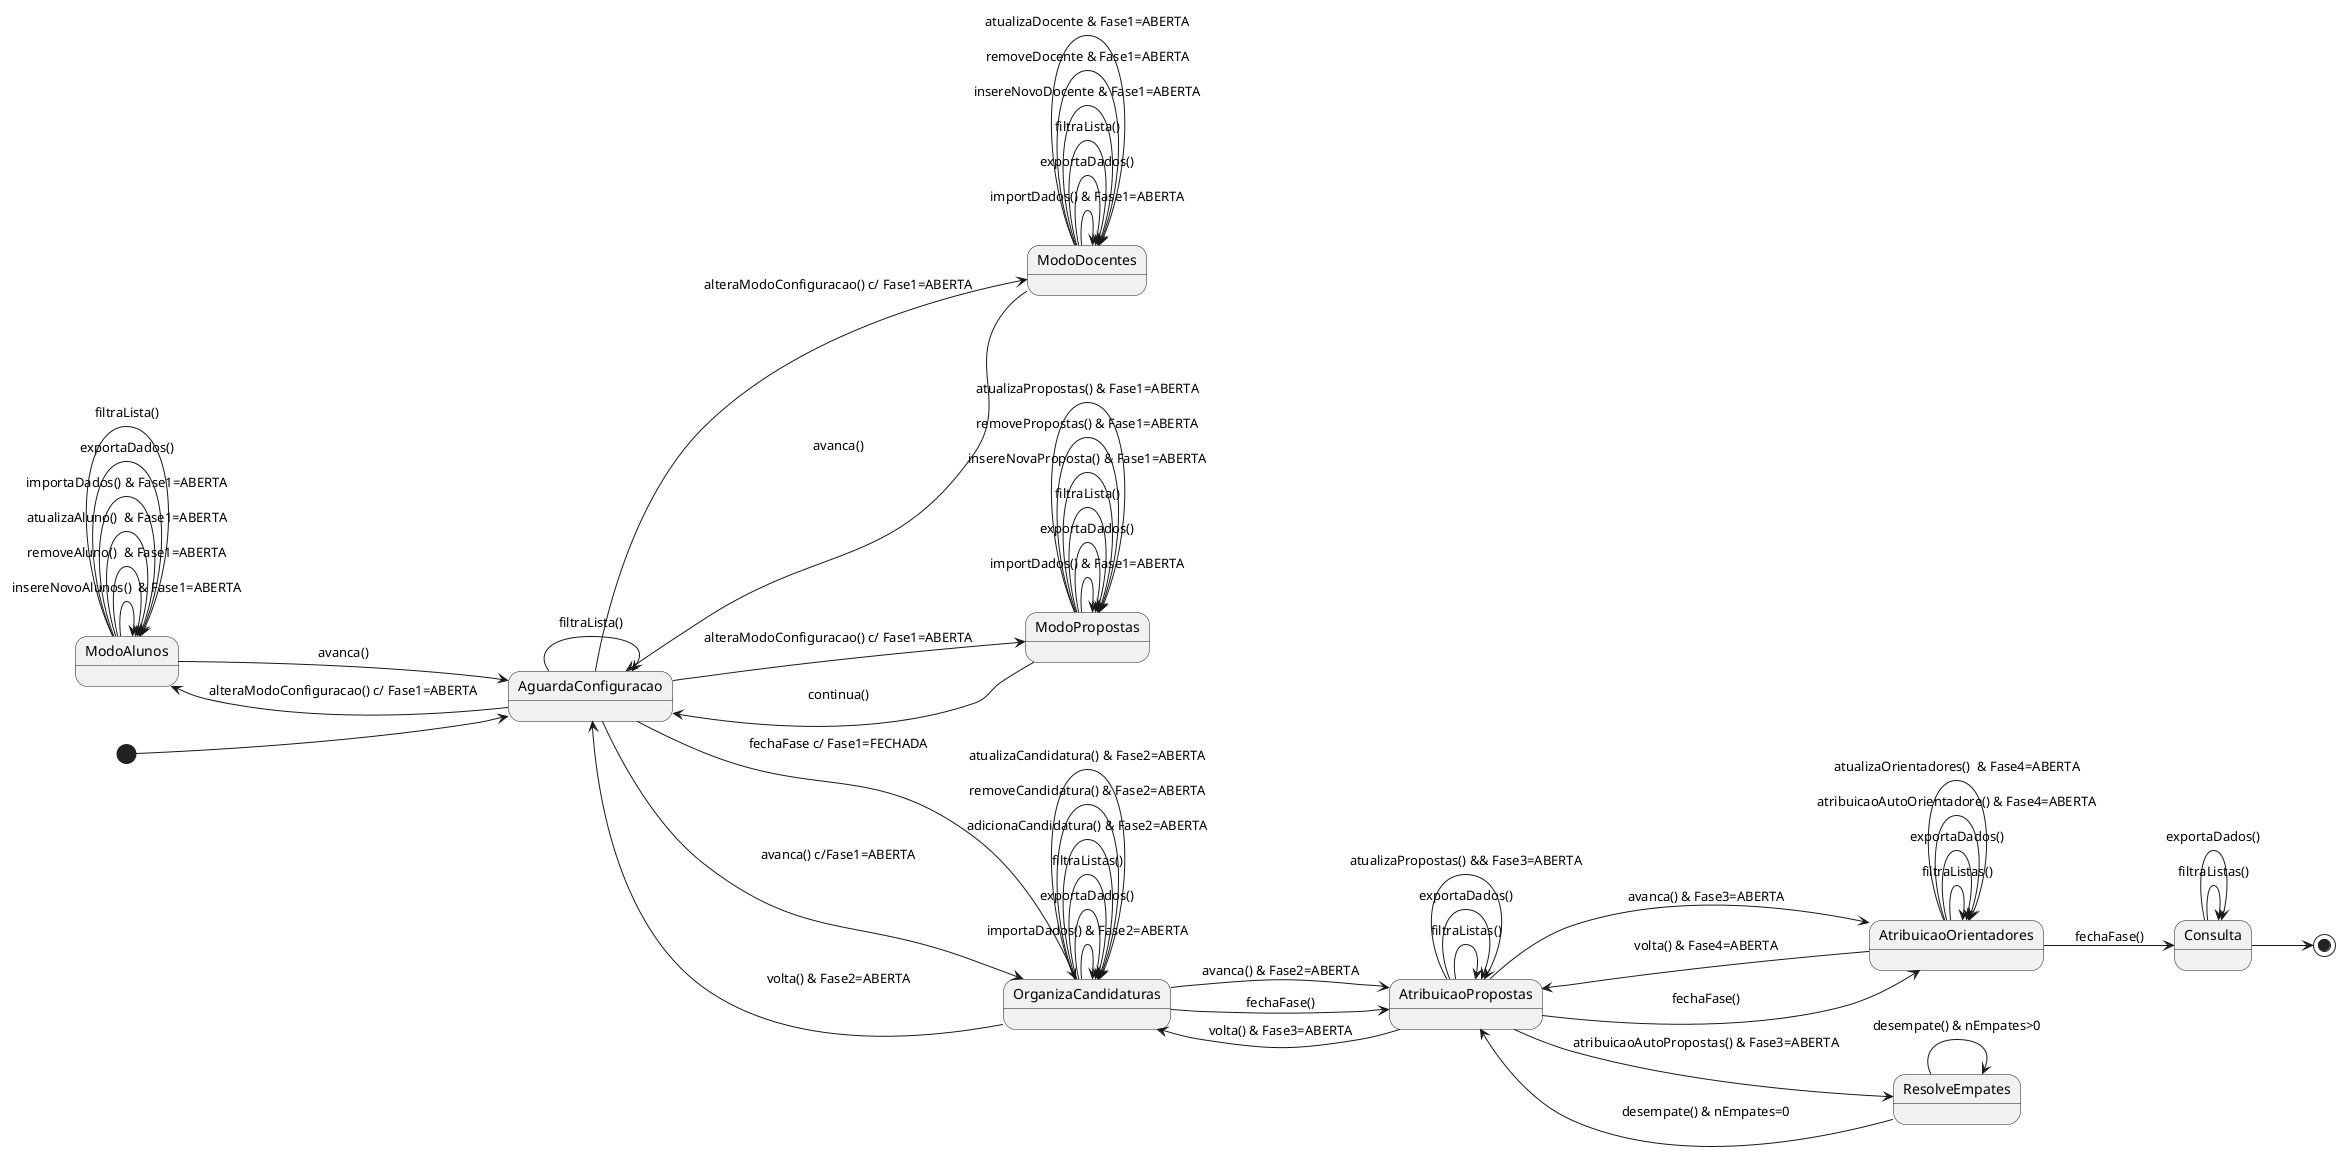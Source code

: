 @startuml
left to right direction

[*] --> AguardaConfiguracao 


' AguardaConfiguracao --> FASE1
AguardaConfiguracao --> AguardaConfiguracao : filtraLista()
AguardaConfiguracao --> ModoAlunos : alteraModoConfiguracao() c/ Fase1=ABERTA 
AguardaConfiguracao --> ModoDocentes : alteraModoConfiguracao() c/ Fase1=ABERTA 
AguardaConfiguracao --> ModoPropostas : alteraModoConfiguracao() c/ Fase1=ABERTA 
AguardaConfiguracao --> OrganizaCandidaturas : fechaFase c/ Fase1=FECHADA 
' neste estado, o metod fechaFase: Fase1=FECHADA, classificacao dos alunos e avança para o proximo estado 
AguardaConfiguracao --> OrganizaCandidaturas : avanca() c/Fase1=ABERTA 
' avanca : classifica alunos e avanca


' ModoAlunos - FASE1 
ModoAlunos --> ModoAlunos : importaDados() & Fase1=ABERTA
ModoAlunos --> ModoAlunos : exportaDados()
ModoAlunos --> ModoAlunos : filtraLista()
ModoAlunos -> ModoAlunos : insereNovoAlunos()  & Fase1=ABERTA
ModoAlunos -> ModoAlunos : removeAluno()  & Fase1=ABERTA
ModoAlunos -> ModoAlunos : atualizaAluno()  & Fase1=ABERTA
ModoAlunos --> AguardaConfiguracao : avanca()

' ModoDocentes - FASE1 
ModoDocentes --> ModoDocentes : importDados() & Fase1=ABERTA
ModoDocentes --> ModoDocentes : exportaDados() 
ModoDocentes --> ModoDocentes : filtraLista() 
ModoDocentes --> ModoDocentes : insereNovoDocente & Fase1=ABERTA
ModoDocentes --> ModoDocentes : removeDocente & Fase1=ABERTA
ModoDocentes --> ModoDocentes : atualizaDocente & Fase1=ABERTA
ModoDocentes --> AguardaConfiguracao: avanca() 

' ModoPropostas - FASE1
ModoPropostas --> ModoPropostas : importDados() & Fase1=ABERTA
ModoPropostas --> ModoPropostas : exportaDados() 
ModoPropostas --> ModoPropostas : filtraLista() 
ModoPropostas --> ModoPropostas : insereNovaProposta() & Fase1=ABERTA
ModoPropostas --> ModoPropostas : removePropostas() & Fase1=ABERTA
ModoPropostas --> ModoPropostas : atualizaPropostas() & Fase1=ABERTA
ModoPropostas --> AguardaConfiguracao: continua() 


' OrganizaCandidatura - FASE2
OrganizaCandidaturas --> AguardaConfiguracao : volta() & Fase2=ABERTA
OrganizaCandidaturas --> OrganizaCandidaturas : importaDados() & Fase2=ABERTA
OrganizaCandidaturas --> OrganizaCandidaturas : exportaDados() 
OrganizaCandidaturas --> OrganizaCandidaturas : filtraListas() 
OrganizaCandidaturas --> OrganizaCandidaturas : adicionaCandidatura() & Fase2=ABERTA
OrganizaCandidaturas --> OrganizaCandidaturas : removeCandidatura() & Fase2=ABERTA
OrganizaCandidaturas --> OrganizaCandidaturas : atualizaCandidatura() & Fase2=ABERTA
OrganizaCandidaturas --> AtribuicaoPropostas : avanca() & Fase2=ABERTA 
OrganizaCandidaturas --> AtribuicaoPropostas : fechaFase() 

' AtribuicaoPropostas -FASE3
AtribuicaoPropostas --> OrganizaCandidaturas : volta() & Fase3=ABERTA
AtribuicaoPropostas --> AtribuicaoPropostas : filtraListas() 
AtribuicaoPropostas --> AtribuicaoPropostas : exportaDados() 
AtribuicaoPropostas --> AtribuicaoPropostas : atualizaPropostas() && Fase3=ABERTA
AtribuicaoPropostas --> ResolveEmpates : atribuicaoAutoPropostas() & Fase3=ABERTA
AtribuicaoPropostas --> AtribuicaoOrientadores : avanca() & Fase3=ABERTA 
AtribuicaoPropostas --> AtribuicaoOrientadores : fechaFase() 

' ConsultaEmpates - FASE4
ResolveEmpates --> ResolveEmpates : desempate() & nEmpates>0
ResolveEmpates --> AtribuicaoPropostas : desempate() & nEmpates=0

' AtribuicaoOrientadores - FASE4
AtribuicaoOrientadores --> AtribuicaoPropostas : volta() & Fase4=ABERTA
AtribuicaoOrientadores -> AtribuicaoOrientadores : filtraListas() 
AtribuicaoOrientadores --> AtribuicaoOrientadores : exportaDados()
AtribuicaoOrientadores --> AtribuicaoOrientadores : atribuicaoAutoOrientadore() & Fase4=ABERTA
AtribuicaoOrientadores --> AtribuicaoOrientadores : atualizaOrientadores()  & Fase4=ABERTA
AtribuicaoOrientadores --> Consulta : fechaFase()

' Consulta - FASE5
Consulta --> Consulta : exportaDados() 
Consulta -> Consulta : filtraListas() 
Consulta --> [*]






@enduml
